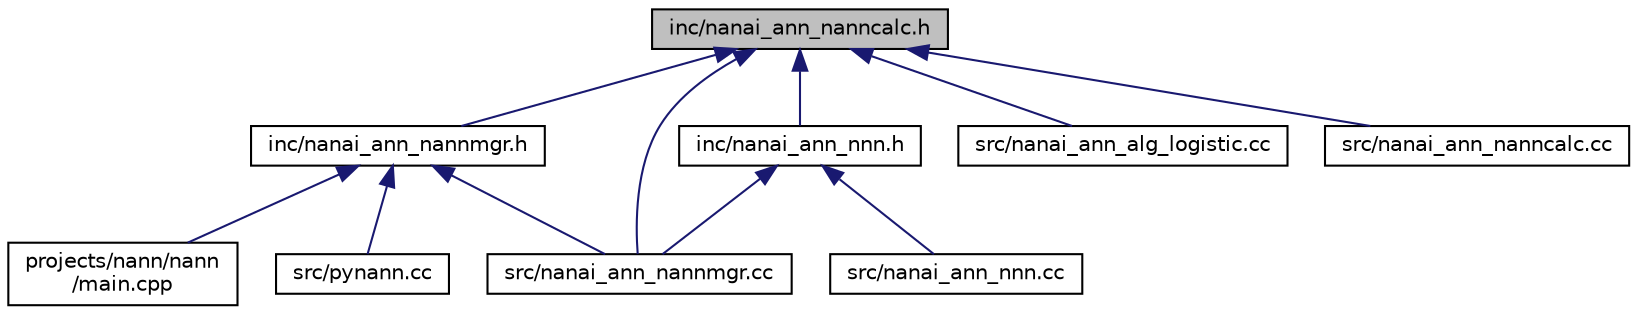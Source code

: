 digraph "inc/nanai_ann_nanncalc.h"
{
  edge [fontname="Helvetica",fontsize="10",labelfontname="Helvetica",labelfontsize="10"];
  node [fontname="Helvetica",fontsize="10",shape=record];
  Node1 [label="inc/nanai_ann_nanncalc.h",height=0.2,width=0.4,color="black", fillcolor="grey75", style="filled", fontcolor="black"];
  Node1 -> Node2 [dir="back",color="midnightblue",fontsize="10",style="solid",fontname="Helvetica"];
  Node2 [label="inc/nanai_ann_nannmgr.h",height=0.2,width=0.4,color="black", fillcolor="white", style="filled",URL="$nanai__ann__nannmgr_8h.html"];
  Node2 -> Node3 [dir="back",color="midnightblue",fontsize="10",style="solid",fontname="Helvetica"];
  Node3 [label="projects/nann/nann\l/main.cpp",height=0.2,width=0.4,color="black", fillcolor="white", style="filled",URL="$main_8cpp.html"];
  Node2 -> Node4 [dir="back",color="midnightblue",fontsize="10",style="solid",fontname="Helvetica"];
  Node4 [label="src/nanai_ann_nannmgr.cc",height=0.2,width=0.4,color="black", fillcolor="white", style="filled",URL="$nanai__ann__nannmgr_8cc.html"];
  Node2 -> Node5 [dir="back",color="midnightblue",fontsize="10",style="solid",fontname="Helvetica"];
  Node5 [label="src/pynann.cc",height=0.2,width=0.4,color="black", fillcolor="white", style="filled",URL="$pynann_8cc.html"];
  Node1 -> Node6 [dir="back",color="midnightblue",fontsize="10",style="solid",fontname="Helvetica"];
  Node6 [label="inc/nanai_ann_nnn.h",height=0.2,width=0.4,color="black", fillcolor="white", style="filled",URL="$nanai__ann__nnn_8h.html"];
  Node6 -> Node4 [dir="back",color="midnightblue",fontsize="10",style="solid",fontname="Helvetica"];
  Node6 -> Node7 [dir="back",color="midnightblue",fontsize="10",style="solid",fontname="Helvetica"];
  Node7 [label="src/nanai_ann_nnn.cc",height=0.2,width=0.4,color="black", fillcolor="white", style="filled",URL="$nanai__ann__nnn_8cc.html"];
  Node1 -> Node8 [dir="back",color="midnightblue",fontsize="10",style="solid",fontname="Helvetica"];
  Node8 [label="src/nanai_ann_alg_logistic.cc",height=0.2,width=0.4,color="black", fillcolor="white", style="filled",URL="$nanai__ann__alg__logistic_8cc.html"];
  Node1 -> Node9 [dir="back",color="midnightblue",fontsize="10",style="solid",fontname="Helvetica"];
  Node9 [label="src/nanai_ann_nanncalc.cc",height=0.2,width=0.4,color="black", fillcolor="white", style="filled",URL="$nanai__ann__nanncalc_8cc.html"];
  Node1 -> Node4 [dir="back",color="midnightblue",fontsize="10",style="solid",fontname="Helvetica"];
}
